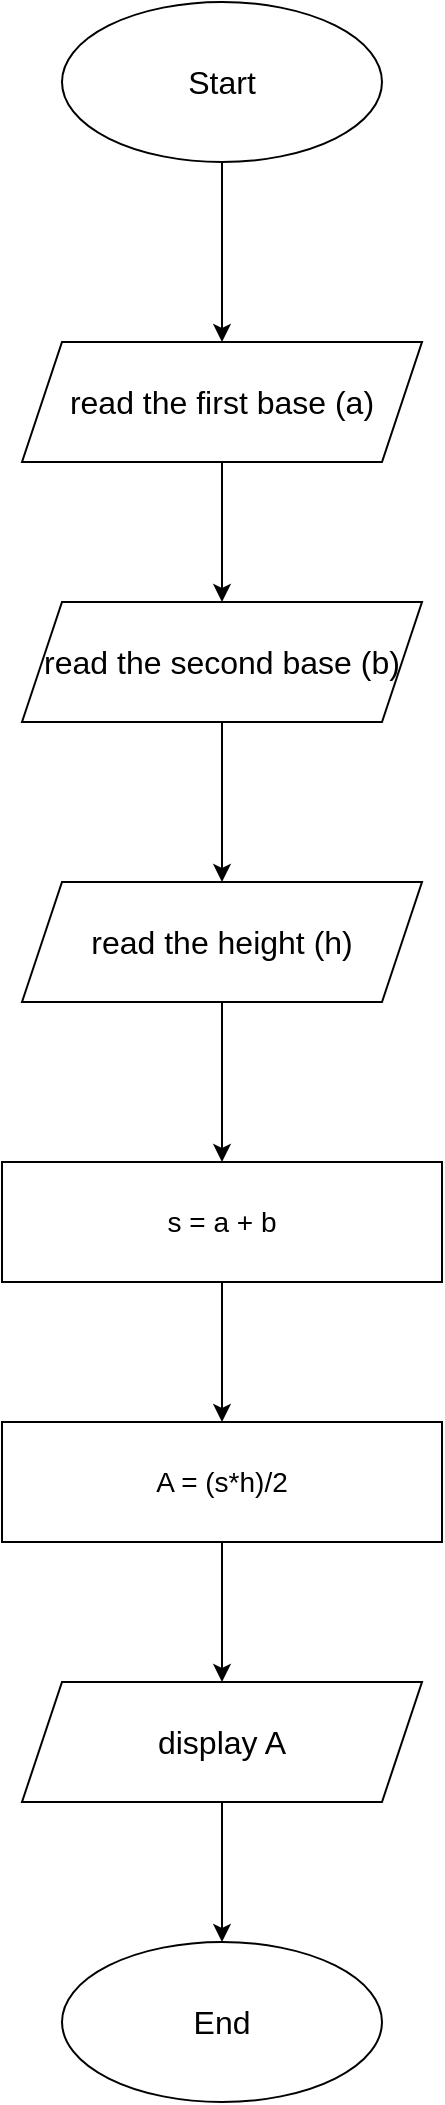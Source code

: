 <mxfile version="21.7.5" type="device">
  <diagram name="Page-1" id="1cgvPbLA0-LmnSp9czfP">
    <mxGraphModel dx="880" dy="532" grid="1" gridSize="10" guides="1" tooltips="1" connect="1" arrows="1" fold="1" page="1" pageScale="1" pageWidth="850" pageHeight="1100" math="0" shadow="0">
      <root>
        <mxCell id="0" />
        <mxCell id="1" parent="0" />
        <mxCell id="Wpam5QDeSYQ_RFP_dAcd-3" value="" style="edgeStyle=orthogonalEdgeStyle;rounded=0;orthogonalLoop=1;jettySize=auto;html=1;" edge="1" parent="1" source="Wpam5QDeSYQ_RFP_dAcd-1" target="Wpam5QDeSYQ_RFP_dAcd-2">
          <mxGeometry relative="1" as="geometry" />
        </mxCell>
        <mxCell id="Wpam5QDeSYQ_RFP_dAcd-1" value="&lt;font size=&quot;3&quot;&gt;Start&lt;/font&gt;" style="ellipse;whiteSpace=wrap;html=1;" vertex="1" parent="1">
          <mxGeometry x="280" y="40" width="160" height="80" as="geometry" />
        </mxCell>
        <mxCell id="Wpam5QDeSYQ_RFP_dAcd-5" value="" style="edgeStyle=orthogonalEdgeStyle;rounded=0;orthogonalLoop=1;jettySize=auto;html=1;" edge="1" parent="1" source="Wpam5QDeSYQ_RFP_dAcd-2" target="Wpam5QDeSYQ_RFP_dAcd-4">
          <mxGeometry relative="1" as="geometry" />
        </mxCell>
        <mxCell id="Wpam5QDeSYQ_RFP_dAcd-2" value="&lt;font size=&quot;3&quot;&gt;read the first base (a)&lt;/font&gt;" style="shape=parallelogram;perimeter=parallelogramPerimeter;whiteSpace=wrap;html=1;fixedSize=1;" vertex="1" parent="1">
          <mxGeometry x="260" y="210" width="200" height="60" as="geometry" />
        </mxCell>
        <mxCell id="Wpam5QDeSYQ_RFP_dAcd-7" value="" style="edgeStyle=orthogonalEdgeStyle;rounded=0;orthogonalLoop=1;jettySize=auto;html=1;" edge="1" parent="1" source="Wpam5QDeSYQ_RFP_dAcd-4" target="Wpam5QDeSYQ_RFP_dAcd-6">
          <mxGeometry relative="1" as="geometry" />
        </mxCell>
        <mxCell id="Wpam5QDeSYQ_RFP_dAcd-4" value="&lt;font size=&quot;3&quot;&gt;read the second base (b)&lt;/font&gt;" style="shape=parallelogram;perimeter=parallelogramPerimeter;whiteSpace=wrap;html=1;fixedSize=1;" vertex="1" parent="1">
          <mxGeometry x="260" y="340" width="200" height="60" as="geometry" />
        </mxCell>
        <mxCell id="Wpam5QDeSYQ_RFP_dAcd-9" value="" style="edgeStyle=orthogonalEdgeStyle;rounded=0;orthogonalLoop=1;jettySize=auto;html=1;" edge="1" parent="1" source="Wpam5QDeSYQ_RFP_dAcd-6" target="Wpam5QDeSYQ_RFP_dAcd-8">
          <mxGeometry relative="1" as="geometry" />
        </mxCell>
        <mxCell id="Wpam5QDeSYQ_RFP_dAcd-6" value="&lt;font size=&quot;3&quot;&gt;read the height (h)&lt;/font&gt;" style="shape=parallelogram;perimeter=parallelogramPerimeter;whiteSpace=wrap;html=1;fixedSize=1;" vertex="1" parent="1">
          <mxGeometry x="260" y="480" width="200" height="60" as="geometry" />
        </mxCell>
        <mxCell id="Wpam5QDeSYQ_RFP_dAcd-11" value="" style="edgeStyle=orthogonalEdgeStyle;rounded=0;orthogonalLoop=1;jettySize=auto;html=1;" edge="1" parent="1" source="Wpam5QDeSYQ_RFP_dAcd-8" target="Wpam5QDeSYQ_RFP_dAcd-10">
          <mxGeometry relative="1" as="geometry" />
        </mxCell>
        <mxCell id="Wpam5QDeSYQ_RFP_dAcd-8" value="&lt;font style=&quot;font-size: 14px;&quot;&gt;s = a + b&lt;/font&gt;" style="whiteSpace=wrap;html=1;" vertex="1" parent="1">
          <mxGeometry x="250" y="620" width="220" height="60" as="geometry" />
        </mxCell>
        <mxCell id="Wpam5QDeSYQ_RFP_dAcd-13" value="" style="edgeStyle=orthogonalEdgeStyle;rounded=0;orthogonalLoop=1;jettySize=auto;html=1;" edge="1" parent="1" source="Wpam5QDeSYQ_RFP_dAcd-10" target="Wpam5QDeSYQ_RFP_dAcd-12">
          <mxGeometry relative="1" as="geometry" />
        </mxCell>
        <mxCell id="Wpam5QDeSYQ_RFP_dAcd-10" value="&lt;font style=&quot;font-size: 14px;&quot;&gt;A = (s*h)/2&lt;/font&gt;" style="whiteSpace=wrap;html=1;" vertex="1" parent="1">
          <mxGeometry x="250" y="750" width="220" height="60" as="geometry" />
        </mxCell>
        <mxCell id="Wpam5QDeSYQ_RFP_dAcd-15" value="" style="edgeStyle=orthogonalEdgeStyle;rounded=0;orthogonalLoop=1;jettySize=auto;html=1;" edge="1" parent="1" source="Wpam5QDeSYQ_RFP_dAcd-12" target="Wpam5QDeSYQ_RFP_dAcd-14">
          <mxGeometry relative="1" as="geometry" />
        </mxCell>
        <mxCell id="Wpam5QDeSYQ_RFP_dAcd-12" value="&lt;font size=&quot;3&quot;&gt;display A&lt;/font&gt;" style="shape=parallelogram;perimeter=parallelogramPerimeter;whiteSpace=wrap;html=1;fixedSize=1;" vertex="1" parent="1">
          <mxGeometry x="260" y="880" width="200" height="60" as="geometry" />
        </mxCell>
        <mxCell id="Wpam5QDeSYQ_RFP_dAcd-14" value="&lt;font size=&quot;3&quot;&gt;End&lt;/font&gt;" style="ellipse;whiteSpace=wrap;html=1;" vertex="1" parent="1">
          <mxGeometry x="280" y="1010" width="160" height="80" as="geometry" />
        </mxCell>
      </root>
    </mxGraphModel>
  </diagram>
</mxfile>
